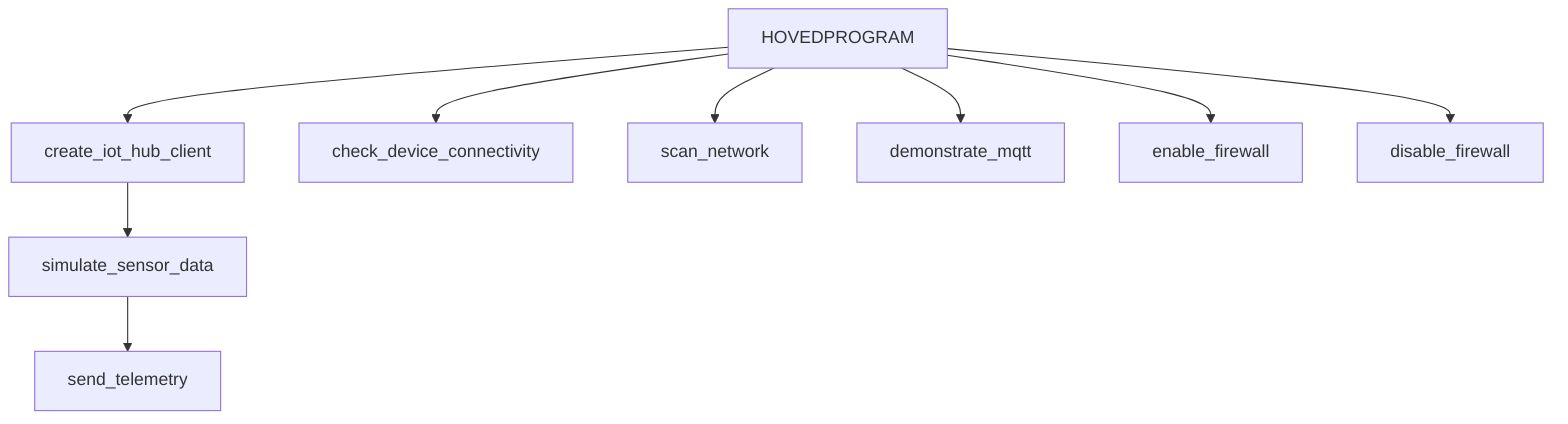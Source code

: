 graph TD
    A[HOVEDPROGRAM]
    A --> B[create_iot_hub_client]
    A --> C[check_device_connectivity]
    A --> D[scan_network]
    A --> E[demonstrate_mqtt]
    A --> F[enable_firewall]
    A --> G[disable_firewall]

    B --> H[simulate_sensor_data]
    H --> I[send_telemetry]